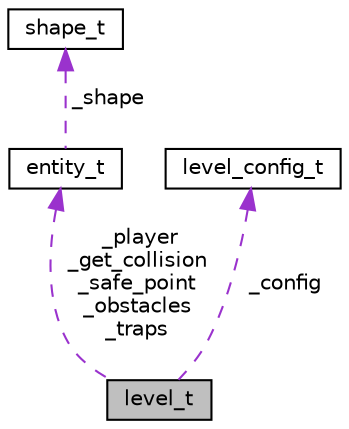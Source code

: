 digraph "level_t"
{
  edge [fontname="Helvetica",fontsize="10",labelfontname="Helvetica",labelfontsize="10"];
  node [fontname="Helvetica",fontsize="10",shape=record];
  Node1 [label="level_t",height=0.2,width=0.4,color="black", fillcolor="grey75", style="filled", fontcolor="black"];
  Node2 -> Node1 [dir="back",color="darkorchid3",fontsize="10",style="dashed",label=" _player\n_get_collision\n_safe_point\n_obstacles\n_traps" ,fontname="Helvetica"];
  Node2 [label="entity_t",height=0.2,width=0.4,color="black", fillcolor="white", style="filled",URL="$structentity__t.html"];
  Node3 -> Node2 [dir="back",color="darkorchid3",fontsize="10",style="dashed",label=" _shape" ,fontname="Helvetica"];
  Node3 [label="shape_t",height=0.2,width=0.4,color="black", fillcolor="white", style="filled",URL="$structshape__t.html"];
  Node4 -> Node1 [dir="back",color="darkorchid3",fontsize="10",style="dashed",label=" _config" ,fontname="Helvetica"];
  Node4 [label="level_config_t",height=0.2,width=0.4,color="black", fillcolor="white", style="filled",URL="$structlevel__config__t.html"];
}
